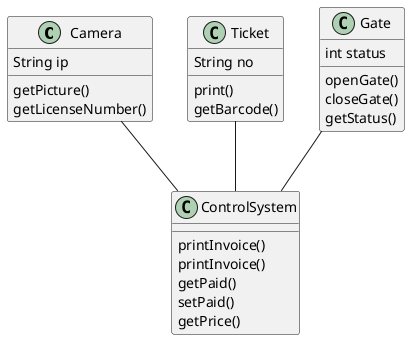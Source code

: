 @startuml
Camera : String ip
Camera : getPicture()
Camera : getLicenseNumber()

ControlSystem : printInvoice()
ControlSystem : printInvoice()
ControlSystem : getPaid()
ControlSystem : setPaid()
ControlSystem : getPrice()

Ticket : String no
Ticket : print()
Ticket : getBarcode()

Gate : int status
Gate : openGate()
Gate : closeGate()
Gate : getStatus()

Camera -- ControlSystem
Gate -- ControlSystem
Ticket -- ControlSystem
@enduml